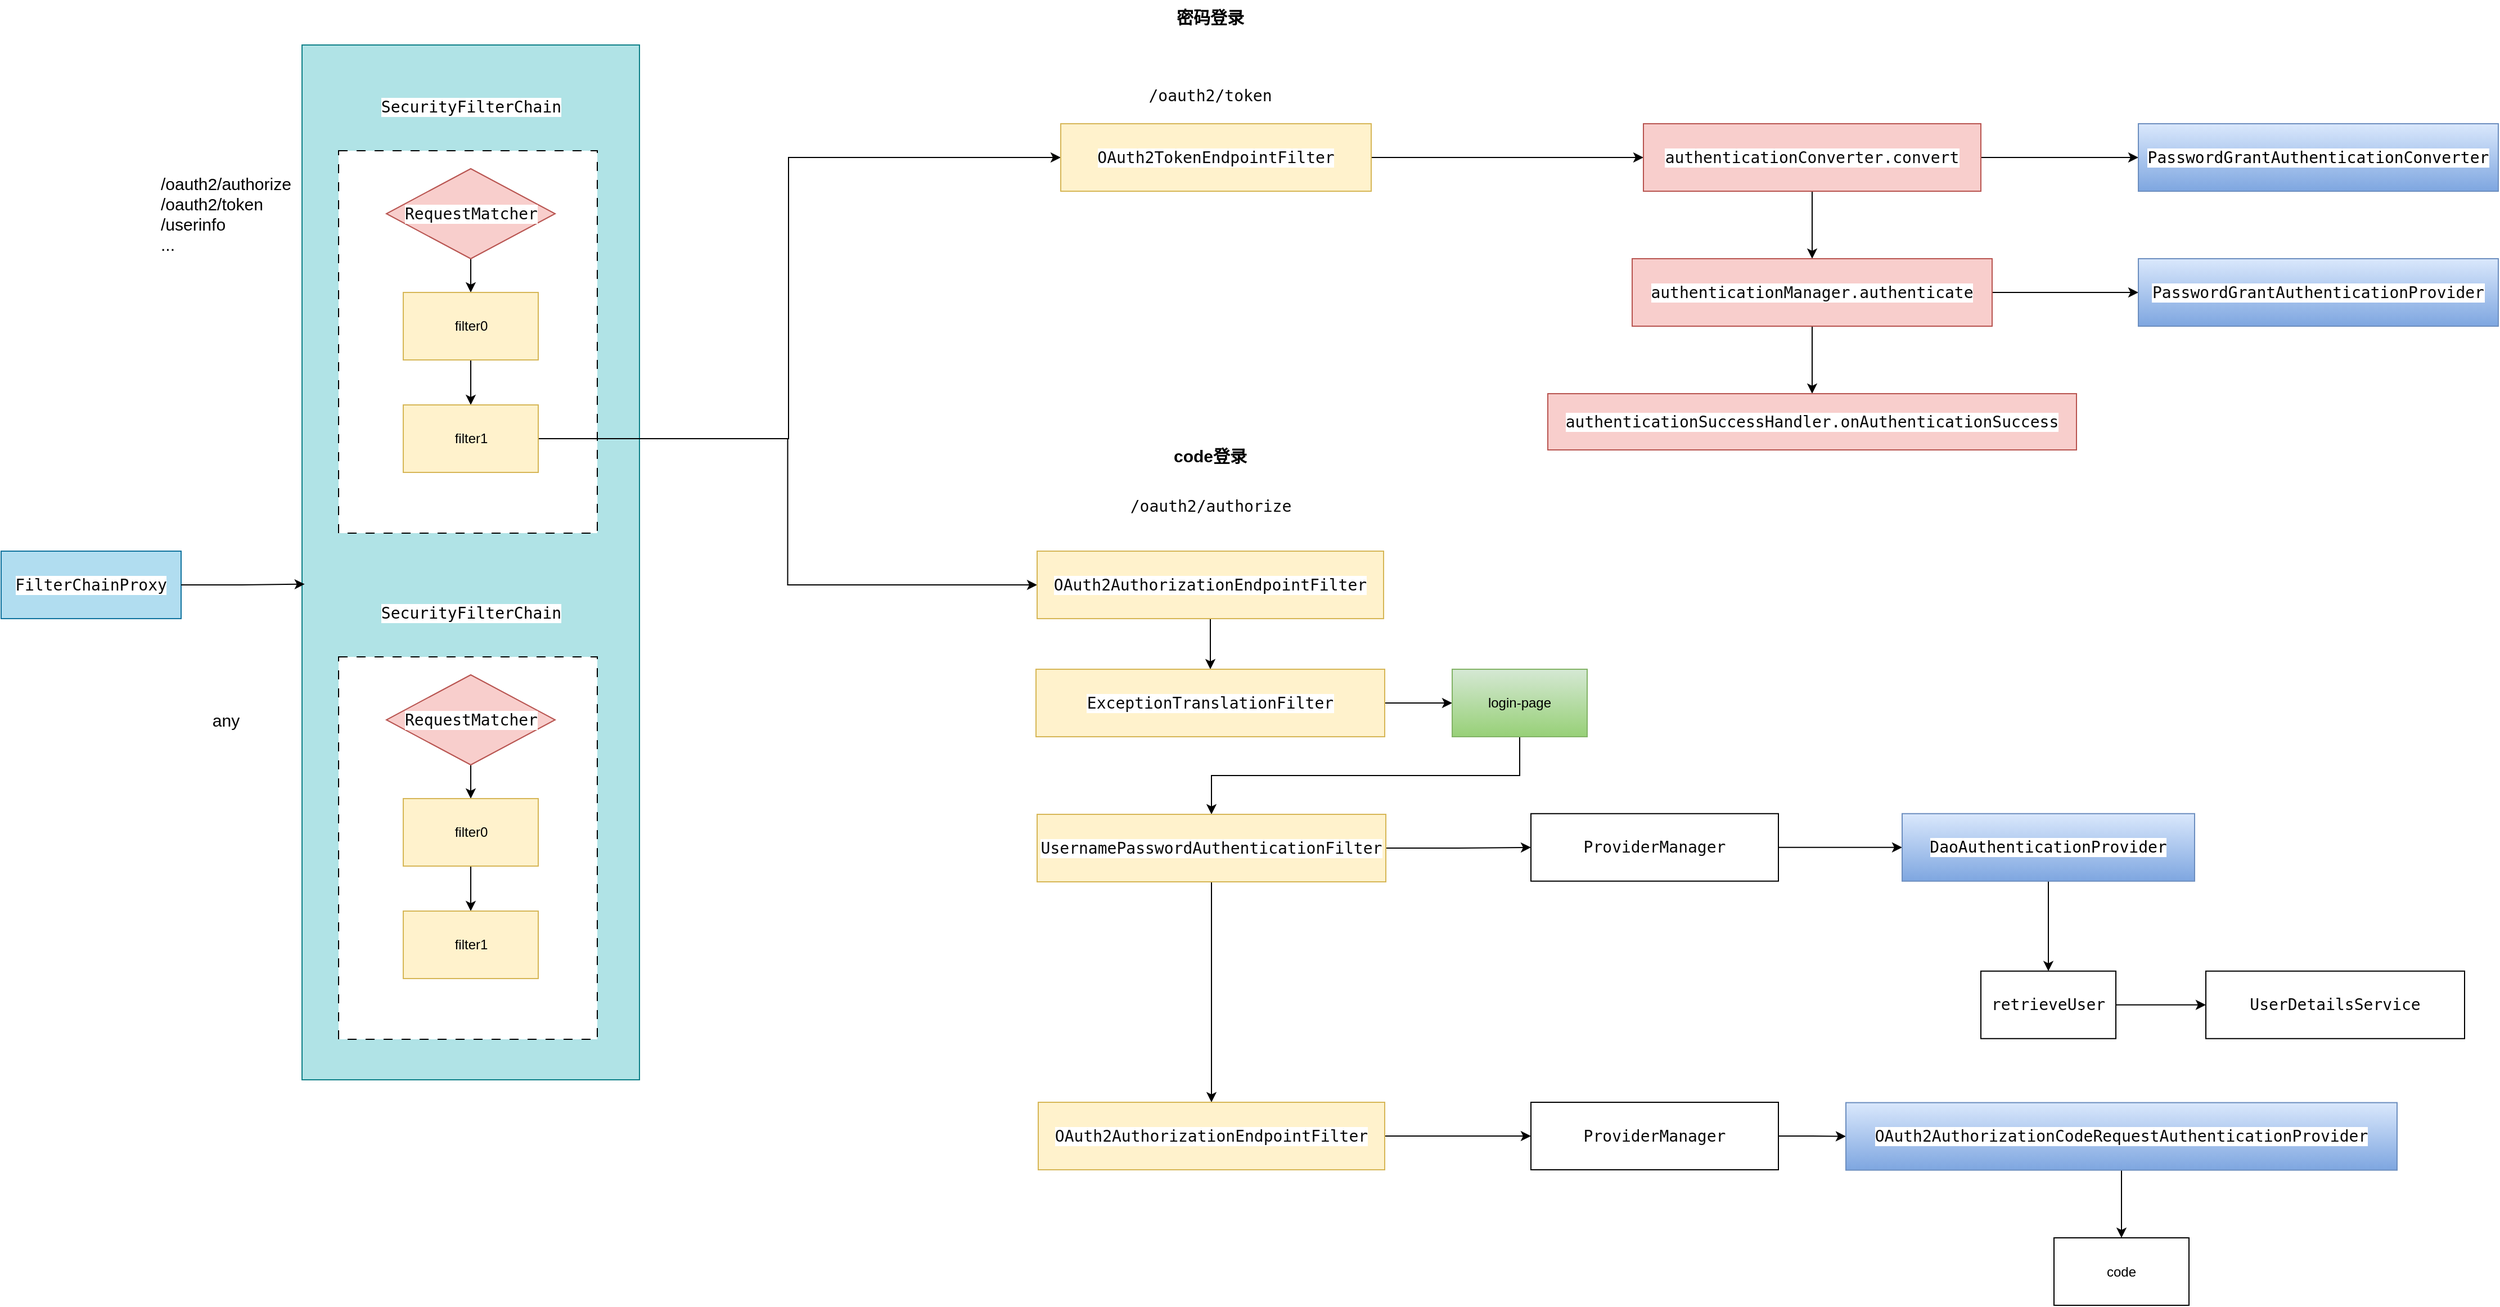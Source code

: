 <mxfile version="22.1.3" type="github">
  <diagram name="第 1 页" id="5Xy7R5RzK6usqsYoux-T">
    <mxGraphModel dx="1837" dy="1012" grid="1" gridSize="10" guides="1" tooltips="1" connect="1" arrows="1" fold="1" page="1" pageScale="1" pageWidth="1169" pageHeight="827" math="0" shadow="0">
      <root>
        <mxCell id="0" />
        <mxCell id="1" parent="0" />
        <mxCell id="as25lxGhgL_D7r2I0-9d-27" value="" style="rounded=0;whiteSpace=wrap;html=1;fillColor=#b0e3e6;strokeColor=#0e8088;" vertex="1" parent="1">
          <mxGeometry x="307.5" y="150" width="300" height="920" as="geometry" />
        </mxCell>
        <mxCell id="as25lxGhgL_D7r2I0-9d-1" value="&lt;pre style=&quot;background-color:#ffffff;color:#080808;font-family:&#39;JetBrains Mono&#39;,monospace;font-size:10.5pt;&quot;&gt;FilterChainProxy&lt;/pre&gt;" style="rounded=0;whiteSpace=wrap;html=1;fillColor=#b1ddf0;strokeColor=#10739e;" vertex="1" parent="1">
          <mxGeometry x="40" y="600" width="160" height="60" as="geometry" />
        </mxCell>
        <mxCell id="as25lxGhgL_D7r2I0-9d-8" value="" style="rounded=0;whiteSpace=wrap;html=1;dashed=1;dashPattern=8 8;" vertex="1" parent="1">
          <mxGeometry x="340" y="244" width="230" height="340" as="geometry" />
        </mxCell>
        <mxCell id="as25lxGhgL_D7r2I0-9d-10" value="&lt;pre style=&quot;background-color:#ffffff;color:#080808;font-family:&#39;JetBrains Mono&#39;,monospace;font-size:10.5pt;&quot;&gt;&lt;span style=&quot;color:#000000;&quot;&gt;SecurityFilterChain&lt;/span&gt;&lt;/pre&gt;" style="text;html=1;strokeColor=none;fillColor=none;align=center;verticalAlign=middle;whiteSpace=wrap;rounded=0;" vertex="1" parent="1">
          <mxGeometry x="427.5" y="190" width="60" height="30" as="geometry" />
        </mxCell>
        <mxCell id="as25lxGhgL_D7r2I0-9d-18" style="edgeStyle=orthogonalEdgeStyle;rounded=0;orthogonalLoop=1;jettySize=auto;html=1;exitX=0.5;exitY=1;exitDx=0;exitDy=0;entryX=0.5;entryY=0;entryDx=0;entryDy=0;" edge="1" parent="1" source="as25lxGhgL_D7r2I0-9d-13" target="as25lxGhgL_D7r2I0-9d-16">
          <mxGeometry relative="1" as="geometry" />
        </mxCell>
        <mxCell id="as25lxGhgL_D7r2I0-9d-13" value="&lt;pre style=&quot;background-color:#ffffff;color:#080808;font-family:&#39;JetBrains Mono&#39;,monospace;font-size:10.5pt;&quot;&gt;RequestMatcher&lt;/pre&gt;" style="rhombus;whiteSpace=wrap;html=1;fillColor=#f8cecc;strokeColor=#b85450;" vertex="1" parent="1">
          <mxGeometry x="382.5" y="260" width="150" height="80" as="geometry" />
        </mxCell>
        <mxCell id="as25lxGhgL_D7r2I0-9d-19" style="edgeStyle=orthogonalEdgeStyle;rounded=0;orthogonalLoop=1;jettySize=auto;html=1;exitX=0.5;exitY=1;exitDx=0;exitDy=0;entryX=0.5;entryY=0;entryDx=0;entryDy=0;" edge="1" parent="1" source="as25lxGhgL_D7r2I0-9d-16" target="as25lxGhgL_D7r2I0-9d-17">
          <mxGeometry relative="1" as="geometry" />
        </mxCell>
        <mxCell id="as25lxGhgL_D7r2I0-9d-16" value="filter0" style="rounded=0;whiteSpace=wrap;html=1;fillColor=#fff2cc;strokeColor=#d6b656;" vertex="1" parent="1">
          <mxGeometry x="397.5" y="370" width="120" height="60" as="geometry" />
        </mxCell>
        <mxCell id="as25lxGhgL_D7r2I0-9d-43" style="edgeStyle=orthogonalEdgeStyle;rounded=0;orthogonalLoop=1;jettySize=auto;html=1;exitX=1;exitY=0.5;exitDx=0;exitDy=0;entryX=0;entryY=0.5;entryDx=0;entryDy=0;" edge="1" parent="1" source="as25lxGhgL_D7r2I0-9d-17" target="as25lxGhgL_D7r2I0-9d-40">
          <mxGeometry relative="1" as="geometry">
            <Array as="points">
              <mxPoint x="740" y="500" />
              <mxPoint x="740" y="250" />
            </Array>
          </mxGeometry>
        </mxCell>
        <mxCell id="as25lxGhgL_D7r2I0-9d-64" style="edgeStyle=orthogonalEdgeStyle;rounded=0;orthogonalLoop=1;jettySize=auto;html=1;entryX=0;entryY=0.5;entryDx=0;entryDy=0;" edge="1" parent="1" source="as25lxGhgL_D7r2I0-9d-17" target="as25lxGhgL_D7r2I0-9d-57">
          <mxGeometry relative="1" as="geometry" />
        </mxCell>
        <mxCell id="as25lxGhgL_D7r2I0-9d-17" value="filter1" style="rounded=0;whiteSpace=wrap;html=1;fillColor=#fff2cc;strokeColor=#d6b656;" vertex="1" parent="1">
          <mxGeometry x="397.5" y="470" width="120" height="60" as="geometry" />
        </mxCell>
        <mxCell id="as25lxGhgL_D7r2I0-9d-20" value="" style="rounded=0;whiteSpace=wrap;html=1;dashed=1;dashPattern=8 8;" vertex="1" parent="1">
          <mxGeometry x="340" y="694" width="230" height="340" as="geometry" />
        </mxCell>
        <mxCell id="as25lxGhgL_D7r2I0-9d-21" value="&lt;pre style=&quot;background-color:#ffffff;color:#080808;font-family:&#39;JetBrains Mono&#39;,monospace;font-size:10.5pt;&quot;&gt;&lt;span style=&quot;color:#000000;&quot;&gt;SecurityFilterChain&lt;/span&gt;&lt;/pre&gt;" style="text;html=1;strokeColor=none;fillColor=none;align=center;verticalAlign=middle;whiteSpace=wrap;rounded=0;" vertex="1" parent="1">
          <mxGeometry x="427.5" y="640" width="60" height="30" as="geometry" />
        </mxCell>
        <mxCell id="as25lxGhgL_D7r2I0-9d-22" style="edgeStyle=orthogonalEdgeStyle;rounded=0;orthogonalLoop=1;jettySize=auto;html=1;exitX=0.5;exitY=1;exitDx=0;exitDy=0;entryX=0.5;entryY=0;entryDx=0;entryDy=0;" edge="1" parent="1" source="as25lxGhgL_D7r2I0-9d-23" target="as25lxGhgL_D7r2I0-9d-25">
          <mxGeometry relative="1" as="geometry" />
        </mxCell>
        <mxCell id="as25lxGhgL_D7r2I0-9d-23" value="&lt;pre style=&quot;background-color:#ffffff;color:#080808;font-family:&#39;JetBrains Mono&#39;,monospace;font-size:10.5pt;&quot;&gt;RequestMatcher&lt;/pre&gt;" style="rhombus;whiteSpace=wrap;html=1;fillColor=#f8cecc;strokeColor=#b85450;" vertex="1" parent="1">
          <mxGeometry x="382.5" y="710" width="150" height="80" as="geometry" />
        </mxCell>
        <mxCell id="as25lxGhgL_D7r2I0-9d-24" style="edgeStyle=orthogonalEdgeStyle;rounded=0;orthogonalLoop=1;jettySize=auto;html=1;exitX=0.5;exitY=1;exitDx=0;exitDy=0;entryX=0.5;entryY=0;entryDx=0;entryDy=0;" edge="1" parent="1" source="as25lxGhgL_D7r2I0-9d-25" target="as25lxGhgL_D7r2I0-9d-26">
          <mxGeometry relative="1" as="geometry" />
        </mxCell>
        <mxCell id="as25lxGhgL_D7r2I0-9d-25" value="filter0" style="rounded=0;whiteSpace=wrap;html=1;fillColor=#fff2cc;strokeColor=#d6b656;" vertex="1" parent="1">
          <mxGeometry x="397.5" y="820" width="120" height="60" as="geometry" />
        </mxCell>
        <mxCell id="as25lxGhgL_D7r2I0-9d-26" value="filter1" style="rounded=0;whiteSpace=wrap;html=1;fillColor=#fff2cc;strokeColor=#d6b656;" vertex="1" parent="1">
          <mxGeometry x="397.5" y="920" width="120" height="60" as="geometry" />
        </mxCell>
        <mxCell id="as25lxGhgL_D7r2I0-9d-30" value="/oauth2/authorize&lt;br style=&quot;font-size: 15px;&quot;&gt;&lt;div style=&quot;font-size: 15px;&quot;&gt;&lt;span style=&quot;background-color: initial; font-size: 15px;&quot;&gt;/oauth2/token&lt;/span&gt;&lt;/div&gt;/userinfo&lt;br&gt;..." style="text;html=1;strokeColor=none;fillColor=none;align=left;verticalAlign=middle;whiteSpace=wrap;rounded=0;fontSize=15;" vertex="1" parent="1">
          <mxGeometry x="180" y="255.5" width="170" height="89" as="geometry" />
        </mxCell>
        <mxCell id="as25lxGhgL_D7r2I0-9d-31" value="any" style="text;html=1;strokeColor=none;fillColor=none;align=center;verticalAlign=middle;whiteSpace=wrap;rounded=0;fontSize=15;" vertex="1" parent="1">
          <mxGeometry x="210" y="735" width="60" height="30" as="geometry" />
        </mxCell>
        <mxCell id="as25lxGhgL_D7r2I0-9d-32" style="edgeStyle=orthogonalEdgeStyle;rounded=0;orthogonalLoop=1;jettySize=auto;html=1;entryX=0.008;entryY=0.521;entryDx=0;entryDy=0;entryPerimeter=0;" edge="1" parent="1" source="as25lxGhgL_D7r2I0-9d-1" target="as25lxGhgL_D7r2I0-9d-27">
          <mxGeometry relative="1" as="geometry" />
        </mxCell>
        <mxCell id="as25lxGhgL_D7r2I0-9d-38" value="密码登录" style="text;html=1;strokeColor=none;fillColor=none;align=center;verticalAlign=middle;whiteSpace=wrap;rounded=0;fontSize=15;fontStyle=1" vertex="1" parent="1">
          <mxGeometry x="1040" y="110" width="150" height="30" as="geometry" />
        </mxCell>
        <mxCell id="as25lxGhgL_D7r2I0-9d-44" style="edgeStyle=orthogonalEdgeStyle;rounded=0;orthogonalLoop=1;jettySize=auto;html=1;exitX=1;exitY=0.5;exitDx=0;exitDy=0;" edge="1" parent="1" source="as25lxGhgL_D7r2I0-9d-40" target="as25lxGhgL_D7r2I0-9d-45">
          <mxGeometry relative="1" as="geometry">
            <mxPoint x="1440" y="249.667" as="targetPoint" />
          </mxGeometry>
        </mxCell>
        <mxCell id="as25lxGhgL_D7r2I0-9d-40" value="&lt;pre style=&quot;background-color:#ffffff;color:#080808;font-family:&#39;JetBrains Mono&#39;,monospace;font-size:10.5pt;&quot;&gt;OAuth2TokenEndpointFilter&lt;/pre&gt;" style="rounded=0;whiteSpace=wrap;html=1;fillColor=#fff2cc;strokeColor=#d6b656;" vertex="1" parent="1">
          <mxGeometry x="982" y="220" width="276" height="60" as="geometry" />
        </mxCell>
        <mxCell id="as25lxGhgL_D7r2I0-9d-41" value="&lt;pre style=&quot;background-color:#ffffff;color:#080808;font-family:&#39;JetBrains Mono&#39;,monospace;font-size:10.5pt;&quot;&gt;/oauth2/token&lt;/pre&gt;" style="text;html=1;strokeColor=none;fillColor=none;align=center;verticalAlign=middle;whiteSpace=wrap;rounded=0;" vertex="1" parent="1">
          <mxGeometry x="1085" y="180" width="60" height="30" as="geometry" />
        </mxCell>
        <mxCell id="as25lxGhgL_D7r2I0-9d-46" style="edgeStyle=orthogonalEdgeStyle;rounded=0;orthogonalLoop=1;jettySize=auto;html=1;exitX=1;exitY=0.5;exitDx=0;exitDy=0;" edge="1" parent="1" source="as25lxGhgL_D7r2I0-9d-45" target="as25lxGhgL_D7r2I0-9d-47">
          <mxGeometry relative="1" as="geometry">
            <mxPoint x="1870" y="249.667" as="targetPoint" />
          </mxGeometry>
        </mxCell>
        <mxCell id="as25lxGhgL_D7r2I0-9d-48" style="edgeStyle=orthogonalEdgeStyle;rounded=0;orthogonalLoop=1;jettySize=auto;html=1;exitX=0.5;exitY=1;exitDx=0;exitDy=0;" edge="1" parent="1" source="as25lxGhgL_D7r2I0-9d-45" target="as25lxGhgL_D7r2I0-9d-49">
          <mxGeometry relative="1" as="geometry">
            <mxPoint x="1650.667" y="370" as="targetPoint" />
          </mxGeometry>
        </mxCell>
        <mxCell id="as25lxGhgL_D7r2I0-9d-45" value="&lt;pre style=&quot;background-color:#ffffff;color:#080808;font-family:&#39;JetBrains Mono&#39;,monospace;font-size:10.5pt;&quot;&gt;authenticationConverter.convert&lt;/pre&gt;" style="rounded=0;whiteSpace=wrap;html=1;fillColor=#f8cecc;strokeColor=#b85450;" vertex="1" parent="1">
          <mxGeometry x="1500" y="220" width="300" height="60" as="geometry" />
        </mxCell>
        <mxCell id="as25lxGhgL_D7r2I0-9d-47" value="&lt;pre style=&quot;background-color:#ffffff;color:#080808;font-family:&#39;JetBrains Mono&#39;,monospace;font-size:10.5pt;&quot;&gt;&lt;span style=&quot;color:#000000;&quot;&gt;PasswordGrantAuthenticationConverter&lt;/span&gt;&lt;/pre&gt;" style="rounded=0;whiteSpace=wrap;html=1;fillColor=#dae8fc;strokeColor=#6c8ebf;gradientColor=#7ea6e0;" vertex="1" parent="1">
          <mxGeometry x="1940" y="220" width="320" height="60" as="geometry" />
        </mxCell>
        <mxCell id="as25lxGhgL_D7r2I0-9d-51" value="" style="edgeStyle=orthogonalEdgeStyle;rounded=0;orthogonalLoop=1;jettySize=auto;html=1;" edge="1" parent="1" source="as25lxGhgL_D7r2I0-9d-49" target="as25lxGhgL_D7r2I0-9d-50">
          <mxGeometry relative="1" as="geometry" />
        </mxCell>
        <mxCell id="as25lxGhgL_D7r2I0-9d-52" style="edgeStyle=orthogonalEdgeStyle;rounded=0;orthogonalLoop=1;jettySize=auto;html=1;exitX=1;exitY=0.5;exitDx=0;exitDy=0;" edge="1" parent="1" source="as25lxGhgL_D7r2I0-9d-49" target="as25lxGhgL_D7r2I0-9d-53">
          <mxGeometry relative="1" as="geometry">
            <mxPoint x="1940" y="369.538" as="targetPoint" />
          </mxGeometry>
        </mxCell>
        <mxCell id="as25lxGhgL_D7r2I0-9d-49" value="&lt;pre style=&quot;background-color:#ffffff;color:#080808;font-family:&#39;JetBrains Mono&#39;,monospace;font-size:10.5pt;&quot;&gt;authenticationManager.authenticate&lt;/pre&gt;" style="rounded=0;whiteSpace=wrap;html=1;fillColor=#f8cecc;strokeColor=#b85450;" vertex="1" parent="1">
          <mxGeometry x="1490" y="340" width="320" height="60" as="geometry" />
        </mxCell>
        <mxCell id="as25lxGhgL_D7r2I0-9d-50" value="&lt;pre style=&quot;background-color:#ffffff;color:#080808;font-family:&#39;JetBrains Mono&#39;,monospace;font-size:10.5pt;&quot;&gt;authenticationSuccessHandler.onAuthenticationSuccess&lt;/pre&gt;" style="whiteSpace=wrap;html=1;fillColor=#f8cecc;strokeColor=#b85450;rounded=0;" vertex="1" parent="1">
          <mxGeometry x="1415" y="460" width="470" height="50" as="geometry" />
        </mxCell>
        <mxCell id="as25lxGhgL_D7r2I0-9d-53" value="&lt;pre style=&quot;background-color:#ffffff;color:#080808;font-family:&#39;JetBrains Mono&#39;,monospace;font-size:10.5pt;&quot;&gt;PasswordGrantAuthenticationProvider&lt;/pre&gt;" style="rounded=0;whiteSpace=wrap;html=1;fillColor=#dae8fc;strokeColor=#6c8ebf;gradientColor=#7ea6e0;" vertex="1" parent="1">
          <mxGeometry x="1940" y="340" width="320" height="60" as="geometry" />
        </mxCell>
        <mxCell id="as25lxGhgL_D7r2I0-9d-54" value="code登录" style="text;html=1;strokeColor=none;fillColor=none;align=center;verticalAlign=middle;whiteSpace=wrap;rounded=0;fontSize=15;fontStyle=1" vertex="1" parent="1">
          <mxGeometry x="1040" y="500" width="150" height="30" as="geometry" />
        </mxCell>
        <mxCell id="as25lxGhgL_D7r2I0-9d-60" style="edgeStyle=orthogonalEdgeStyle;rounded=0;orthogonalLoop=1;jettySize=auto;html=1;exitX=0.5;exitY=1;exitDx=0;exitDy=0;" edge="1" parent="1" source="as25lxGhgL_D7r2I0-9d-57" target="as25lxGhgL_D7r2I0-9d-61">
          <mxGeometry relative="1" as="geometry">
            <mxPoint x="1115.308" y="720.0" as="targetPoint" />
          </mxGeometry>
        </mxCell>
        <mxCell id="as25lxGhgL_D7r2I0-9d-57" value="&lt;pre style=&quot;background-color:#ffffff;color:#080808;font-family:&#39;JetBrains Mono&#39;,monospace;font-size:10.5pt;&quot;&gt;&lt;pre style=&quot;font-family: &amp;quot;JetBrains Mono&amp;quot;, monospace; font-size: 10.5pt;&quot;&gt;OAuth2AuthorizationEndpointFilter&lt;/pre&gt;&lt;/pre&gt;" style="rounded=0;whiteSpace=wrap;html=1;fillColor=#fff2cc;strokeColor=#d6b656;" vertex="1" parent="1">
          <mxGeometry x="961" y="600" width="308" height="60" as="geometry" />
        </mxCell>
        <mxCell id="as25lxGhgL_D7r2I0-9d-58" value="&lt;pre style=&quot;background-color:#ffffff;color:#080808;font-family:&#39;JetBrains Mono&#39;,monospace;font-size:10.5pt;&quot;&gt;/oauth2/authorize&lt;/pre&gt;" style="text;html=1;align=center;verticalAlign=middle;resizable=0;points=[];autosize=1;strokeColor=none;fillColor=none;" vertex="1" parent="1">
          <mxGeometry x="1030" y="530" width="170" height="60" as="geometry" />
        </mxCell>
        <mxCell id="as25lxGhgL_D7r2I0-9d-63" value="" style="edgeStyle=orthogonalEdgeStyle;rounded=0;orthogonalLoop=1;jettySize=auto;html=1;" edge="1" parent="1" source="as25lxGhgL_D7r2I0-9d-61" target="as25lxGhgL_D7r2I0-9d-62">
          <mxGeometry relative="1" as="geometry" />
        </mxCell>
        <mxCell id="as25lxGhgL_D7r2I0-9d-61" value="&lt;pre style=&quot;background-color:#ffffff;color:#080808;font-family:&#39;JetBrains Mono&#39;,monospace;font-size:10.5pt;&quot;&gt;ExceptionTranslationFilter&lt;/pre&gt;" style="rounded=0;whiteSpace=wrap;html=1;fillColor=#fff2cc;strokeColor=#d6b656;" vertex="1" parent="1">
          <mxGeometry x="960" y="705" width="310" height="60" as="geometry" />
        </mxCell>
        <mxCell id="as25lxGhgL_D7r2I0-9d-66" style="edgeStyle=orthogonalEdgeStyle;rounded=0;orthogonalLoop=1;jettySize=auto;html=1;exitX=0.5;exitY=1;exitDx=0;exitDy=0;entryX=0.5;entryY=0;entryDx=0;entryDy=0;" edge="1" parent="1" source="as25lxGhgL_D7r2I0-9d-62" target="as25lxGhgL_D7r2I0-9d-65">
          <mxGeometry relative="1" as="geometry" />
        </mxCell>
        <mxCell id="as25lxGhgL_D7r2I0-9d-62" value="login-page" style="whiteSpace=wrap;html=1;rounded=0;fillColor=#d5e8d4;gradientColor=#97d077;strokeColor=#82b366;" vertex="1" parent="1">
          <mxGeometry x="1330.005" y="705" width="120" height="60" as="geometry" />
        </mxCell>
        <mxCell id="as25lxGhgL_D7r2I0-9d-67" style="edgeStyle=orthogonalEdgeStyle;rounded=0;orthogonalLoop=1;jettySize=auto;html=1;exitX=1;exitY=0.5;exitDx=0;exitDy=0;" edge="1" parent="1" source="as25lxGhgL_D7r2I0-9d-65" target="as25lxGhgL_D7r2I0-9d-68">
          <mxGeometry relative="1" as="geometry">
            <mxPoint x="1480" y="863.385" as="targetPoint" />
          </mxGeometry>
        </mxCell>
        <mxCell id="as25lxGhgL_D7r2I0-9d-80" style="edgeStyle=orthogonalEdgeStyle;rounded=0;orthogonalLoop=1;jettySize=auto;html=1;entryX=0.5;entryY=0;entryDx=0;entryDy=0;" edge="1" parent="1" source="as25lxGhgL_D7r2I0-9d-65" target="as25lxGhgL_D7r2I0-9d-79">
          <mxGeometry relative="1" as="geometry" />
        </mxCell>
        <mxCell id="as25lxGhgL_D7r2I0-9d-65" value="&lt;pre style=&quot;background-color:#ffffff;color:#080808;font-family:&#39;JetBrains Mono&#39;,monospace;font-size:10.5pt;&quot;&gt;&lt;pre style=&quot;font-family: &amp;quot;JetBrains Mono&amp;quot;, monospace; font-size: 10.5pt;&quot;&gt;UsernamePasswordAuthenticationFilter&lt;/pre&gt;&lt;/pre&gt;" style="rounded=0;whiteSpace=wrap;html=1;fillColor=#fff2cc;strokeColor=#d6b656;" vertex="1" parent="1">
          <mxGeometry x="961" y="834" width="310" height="60" as="geometry" />
        </mxCell>
        <mxCell id="as25lxGhgL_D7r2I0-9d-71" value="" style="edgeStyle=orthogonalEdgeStyle;rounded=0;orthogonalLoop=1;jettySize=auto;html=1;" edge="1" parent="1" source="as25lxGhgL_D7r2I0-9d-68" target="as25lxGhgL_D7r2I0-9d-70">
          <mxGeometry relative="1" as="geometry" />
        </mxCell>
        <mxCell id="as25lxGhgL_D7r2I0-9d-68" value="&lt;pre style=&quot;background-color:#ffffff;color:#080808;font-family:&#39;JetBrains Mono&#39;,monospace;font-size:10.5pt;&quot;&gt;ProviderManager&lt;/pre&gt;" style="rounded=0;whiteSpace=wrap;html=1;" vertex="1" parent="1">
          <mxGeometry x="1400" y="833.38" width="220" height="60" as="geometry" />
        </mxCell>
        <mxCell id="as25lxGhgL_D7r2I0-9d-75" value="" style="edgeStyle=orthogonalEdgeStyle;rounded=0;orthogonalLoop=1;jettySize=auto;html=1;" edge="1" parent="1" source="as25lxGhgL_D7r2I0-9d-70" target="as25lxGhgL_D7r2I0-9d-74">
          <mxGeometry relative="1" as="geometry" />
        </mxCell>
        <mxCell id="as25lxGhgL_D7r2I0-9d-70" value="&lt;pre style=&quot;background-color:#ffffff;color:#080808;font-family:&#39;JetBrains Mono&#39;,monospace;font-size:10.5pt;&quot;&gt;&lt;span style=&quot;color:#000000;&quot;&gt;DaoAuthenticationProvider&lt;/span&gt;&lt;/pre&gt;" style="whiteSpace=wrap;html=1;rounded=0;fillColor=#dae8fc;gradientColor=#7ea6e0;strokeColor=#6c8ebf;" vertex="1" parent="1">
          <mxGeometry x="1730" y="833.38" width="260" height="60" as="geometry" />
        </mxCell>
        <mxCell id="as25lxGhgL_D7r2I0-9d-77" value="" style="edgeStyle=orthogonalEdgeStyle;rounded=0;orthogonalLoop=1;jettySize=auto;html=1;" edge="1" parent="1" source="as25lxGhgL_D7r2I0-9d-74" target="as25lxGhgL_D7r2I0-9d-76">
          <mxGeometry relative="1" as="geometry" />
        </mxCell>
        <mxCell id="as25lxGhgL_D7r2I0-9d-74" value="&lt;pre style=&quot;background-color:#ffffff;color:#080808;font-family:&#39;JetBrains Mono&#39;,monospace;font-size:10.5pt;&quot;&gt;retrieveUser&lt;/pre&gt;" style="whiteSpace=wrap;html=1;rounded=0;" vertex="1" parent="1">
          <mxGeometry x="1800" y="973.38" width="120" height="60" as="geometry" />
        </mxCell>
        <mxCell id="as25lxGhgL_D7r2I0-9d-76" value="&lt;pre style=&quot;background-color:#ffffff;color:#080808;font-family:&#39;JetBrains Mono&#39;,monospace;font-size:10.5pt;&quot;&gt;UserDetailsService&lt;/pre&gt;" style="whiteSpace=wrap;html=1;rounded=0;" vertex="1" parent="1">
          <mxGeometry x="2000" y="973.38" width="230" height="60" as="geometry" />
        </mxCell>
        <mxCell id="as25lxGhgL_D7r2I0-9d-82" style="edgeStyle=orthogonalEdgeStyle;rounded=0;orthogonalLoop=1;jettySize=auto;html=1;exitX=1;exitY=0.5;exitDx=0;exitDy=0;" edge="1" parent="1" source="as25lxGhgL_D7r2I0-9d-79" target="as25lxGhgL_D7r2I0-9d-81">
          <mxGeometry relative="1" as="geometry" />
        </mxCell>
        <mxCell id="as25lxGhgL_D7r2I0-9d-79" value="&lt;pre style=&quot;background-color:#ffffff;color:#080808;font-family:&#39;JetBrains Mono&#39;,monospace;font-size:10.5pt;&quot;&gt;&lt;pre style=&quot;font-family: &amp;quot;JetBrains Mono&amp;quot;, monospace; font-size: 10.5pt;&quot;&gt;OAuth2AuthorizationEndpointFilter&lt;/pre&gt;&lt;/pre&gt;" style="rounded=0;whiteSpace=wrap;html=1;fillColor=#fff2cc;strokeColor=#d6b656;" vertex="1" parent="1">
          <mxGeometry x="962" y="1090" width="308" height="60" as="geometry" />
        </mxCell>
        <mxCell id="as25lxGhgL_D7r2I0-9d-83" style="edgeStyle=orthogonalEdgeStyle;rounded=0;orthogonalLoop=1;jettySize=auto;html=1;exitX=1;exitY=0.5;exitDx=0;exitDy=0;" edge="1" parent="1" source="as25lxGhgL_D7r2I0-9d-81" target="as25lxGhgL_D7r2I0-9d-84">
          <mxGeometry relative="1" as="geometry">
            <mxPoint x="1740" y="1120.308" as="targetPoint" />
          </mxGeometry>
        </mxCell>
        <mxCell id="as25lxGhgL_D7r2I0-9d-81" value="&lt;pre style=&quot;background-color:#ffffff;color:#080808;font-family:&#39;JetBrains Mono&#39;,monospace;font-size:10.5pt;&quot;&gt;ProviderManager&lt;/pre&gt;" style="rounded=0;whiteSpace=wrap;html=1;" vertex="1" parent="1">
          <mxGeometry x="1400" y="1090" width="220" height="60" as="geometry" />
        </mxCell>
        <mxCell id="as25lxGhgL_D7r2I0-9d-85" style="edgeStyle=orthogonalEdgeStyle;rounded=0;orthogonalLoop=1;jettySize=auto;html=1;exitX=0.5;exitY=1;exitDx=0;exitDy=0;" edge="1" parent="1" source="as25lxGhgL_D7r2I0-9d-84" target="as25lxGhgL_D7r2I0-9d-86">
          <mxGeometry relative="1" as="geometry">
            <mxPoint x="1924.538" y="1200" as="targetPoint" />
          </mxGeometry>
        </mxCell>
        <mxCell id="as25lxGhgL_D7r2I0-9d-84" value="&lt;pre style=&quot;background-color:#ffffff;color:#080808;font-family:&#39;JetBrains Mono&#39;,monospace;font-size:10.5pt;&quot;&gt;OAuth2AuthorizationCodeRequestAuthenticationProvider&lt;/pre&gt;" style="rounded=0;whiteSpace=wrap;html=1;fillColor=#dae8fc;gradientColor=#7ea6e0;strokeColor=#6c8ebf;" vertex="1" parent="1">
          <mxGeometry x="1680" y="1090.31" width="490" height="60" as="geometry" />
        </mxCell>
        <mxCell id="as25lxGhgL_D7r2I0-9d-86" value="code" style="rounded=0;whiteSpace=wrap;html=1;" vertex="1" parent="1">
          <mxGeometry x="1864.998" y="1210.5" width="120" height="60" as="geometry" />
        </mxCell>
      </root>
    </mxGraphModel>
  </diagram>
</mxfile>
